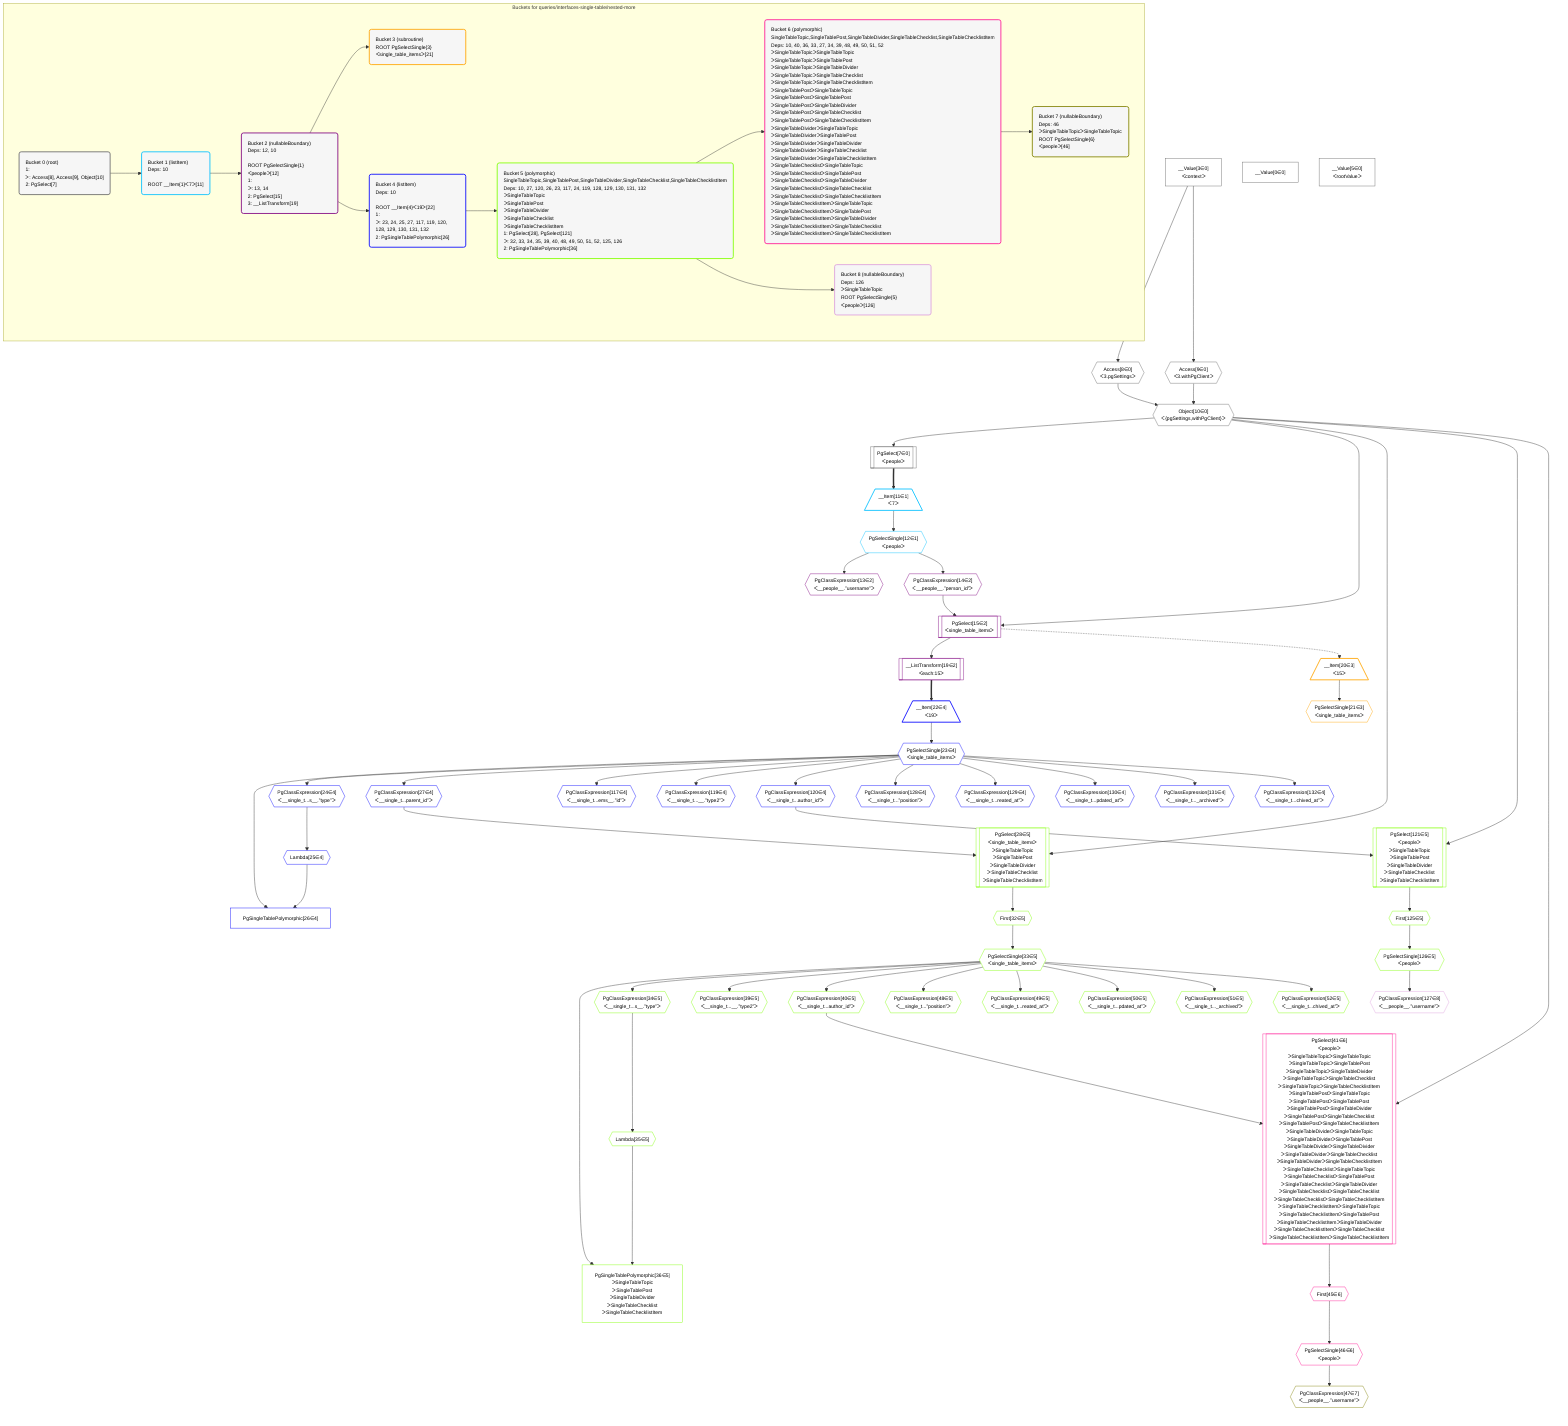 %%{init: {'themeVariables': { 'fontSize': '12px'}}}%%
graph TD
    classDef path fill:#eee,stroke:#000,color:#000
    classDef plan fill:#fff,stroke-width:1px,color:#000
    classDef itemplan fill:#fff,stroke-width:2px,color:#000
    classDef unbatchedplan fill:#dff,stroke-width:1px,color:#000
    classDef sideeffectplan fill:#fcc,stroke-width:2px,color:#000
    classDef bucket fill:#f6f6f6,color:#000,stroke-width:2px,text-align:left


    %% plan dependencies
    Object10{{"Object[10∈0]<br />ᐸ{pgSettings,withPgClient}ᐳ"}}:::plan
    Access8{{"Access[8∈0]<br />ᐸ3.pgSettingsᐳ"}}:::plan
    Access9{{"Access[9∈0]<br />ᐸ3.withPgClientᐳ"}}:::plan
    Access8 & Access9 --> Object10
    __Value3["__Value[3∈0]<br />ᐸcontextᐳ"]:::plan
    __Value3 --> Access8
    __Value3 --> Access9
    PgSelect7[["PgSelect[7∈0]<br />ᐸpeopleᐳ"]]:::plan
    Object10 --> PgSelect7
    __Value0["__Value[0∈0]"]:::plan
    __Value5["__Value[5∈0]<br />ᐸrootValueᐳ"]:::plan
    __Item11[/"__Item[11∈1]<br />ᐸ7ᐳ"\]:::itemplan
    PgSelect7 ==> __Item11
    PgSelectSingle12{{"PgSelectSingle[12∈1]<br />ᐸpeopleᐳ"}}:::plan
    __Item11 --> PgSelectSingle12
    PgSelect15[["PgSelect[15∈2]<br />ᐸsingle_table_itemsᐳ"]]:::plan
    PgClassExpression14{{"PgClassExpression[14∈2]<br />ᐸ__people__.”person_id”ᐳ"}}:::plan
    Object10 & PgClassExpression14 --> PgSelect15
    PgClassExpression13{{"PgClassExpression[13∈2]<br />ᐸ__people__.”username”ᐳ"}}:::plan
    PgSelectSingle12 --> PgClassExpression13
    PgSelectSingle12 --> PgClassExpression14
    __ListTransform19[["__ListTransform[19∈2]<br />ᐸeach:15ᐳ"]]:::plan
    PgSelect15 --> __ListTransform19
    PgSingleTablePolymorphic26["PgSingleTablePolymorphic[26∈4]"]:::plan
    Lambda25{{"Lambda[25∈4]"}}:::plan
    PgSelectSingle23{{"PgSelectSingle[23∈4]<br />ᐸsingle_table_itemsᐳ"}}:::plan
    Lambda25 & PgSelectSingle23 --> PgSingleTablePolymorphic26
    __Item22[/"__Item[22∈4]<br />ᐸ19ᐳ"\]:::itemplan
    __ListTransform19 ==> __Item22
    __Item22 --> PgSelectSingle23
    PgClassExpression24{{"PgClassExpression[24∈4]<br />ᐸ__single_t...s__.”type”ᐳ"}}:::plan
    PgSelectSingle23 --> PgClassExpression24
    PgClassExpression24 --> Lambda25
    PgClassExpression27{{"PgClassExpression[27∈4]<br />ᐸ__single_t...parent_id”ᐳ"}}:::plan
    PgSelectSingle23 --> PgClassExpression27
    PgClassExpression117{{"PgClassExpression[117∈4]<br />ᐸ__single_t...ems__.”id”ᐳ"}}:::plan
    PgSelectSingle23 --> PgClassExpression117
    PgClassExpression119{{"PgClassExpression[119∈4]<br />ᐸ__single_t...__.”type2”ᐳ"}}:::plan
    PgSelectSingle23 --> PgClassExpression119
    PgClassExpression120{{"PgClassExpression[120∈4]<br />ᐸ__single_t...author_id”ᐳ"}}:::plan
    PgSelectSingle23 --> PgClassExpression120
    PgClassExpression128{{"PgClassExpression[128∈4]<br />ᐸ__single_t...”position”ᐳ"}}:::plan
    PgSelectSingle23 --> PgClassExpression128
    PgClassExpression129{{"PgClassExpression[129∈4]<br />ᐸ__single_t...reated_at”ᐳ"}}:::plan
    PgSelectSingle23 --> PgClassExpression129
    PgClassExpression130{{"PgClassExpression[130∈4]<br />ᐸ__single_t...pdated_at”ᐳ"}}:::plan
    PgSelectSingle23 --> PgClassExpression130
    PgClassExpression131{{"PgClassExpression[131∈4]<br />ᐸ__single_t..._archived”ᐳ"}}:::plan
    PgSelectSingle23 --> PgClassExpression131
    PgClassExpression132{{"PgClassExpression[132∈4]<br />ᐸ__single_t...chived_at”ᐳ"}}:::plan
    PgSelectSingle23 --> PgClassExpression132
    __Item20[/"__Item[20∈3]<br />ᐸ15ᐳ"\]:::itemplan
    PgSelect15 -.-> __Item20
    PgSelectSingle21{{"PgSelectSingle[21∈3]<br />ᐸsingle_table_itemsᐳ"}}:::plan
    __Item20 --> PgSelectSingle21
    PgSelect28[["PgSelect[28∈5]<br />ᐸsingle_table_itemsᐳ<br />ᐳSingleTableTopic<br />ᐳSingleTablePost<br />ᐳSingleTableDivider<br />ᐳSingleTableChecklist<br />ᐳSingleTableChecklistItem"]]:::plan
    Object10 & PgClassExpression27 --> PgSelect28
    PgSingleTablePolymorphic36["PgSingleTablePolymorphic[36∈5]<br />ᐳSingleTableTopic<br />ᐳSingleTablePost<br />ᐳSingleTableDivider<br />ᐳSingleTableChecklist<br />ᐳSingleTableChecklistItem"]:::plan
    Lambda35{{"Lambda[35∈5]"}}:::plan
    PgSelectSingle33{{"PgSelectSingle[33∈5]<br />ᐸsingle_table_itemsᐳ"}}:::plan
    Lambda35 & PgSelectSingle33 --> PgSingleTablePolymorphic36
    PgSelect121[["PgSelect[121∈5]<br />ᐸpeopleᐳ<br />ᐳSingleTableTopic<br />ᐳSingleTablePost<br />ᐳSingleTableDivider<br />ᐳSingleTableChecklist<br />ᐳSingleTableChecklistItem"]]:::plan
    Object10 & PgClassExpression120 --> PgSelect121
    First32{{"First[32∈5]"}}:::plan
    PgSelect28 --> First32
    First32 --> PgSelectSingle33
    PgClassExpression34{{"PgClassExpression[34∈5]<br />ᐸ__single_t...s__.”type”ᐳ"}}:::plan
    PgSelectSingle33 --> PgClassExpression34
    PgClassExpression34 --> Lambda35
    PgClassExpression39{{"PgClassExpression[39∈5]<br />ᐸ__single_t...__.”type2”ᐳ"}}:::plan
    PgSelectSingle33 --> PgClassExpression39
    PgClassExpression40{{"PgClassExpression[40∈5]<br />ᐸ__single_t...author_id”ᐳ"}}:::plan
    PgSelectSingle33 --> PgClassExpression40
    PgClassExpression48{{"PgClassExpression[48∈5]<br />ᐸ__single_t...”position”ᐳ"}}:::plan
    PgSelectSingle33 --> PgClassExpression48
    PgClassExpression49{{"PgClassExpression[49∈5]<br />ᐸ__single_t...reated_at”ᐳ"}}:::plan
    PgSelectSingle33 --> PgClassExpression49
    PgClassExpression50{{"PgClassExpression[50∈5]<br />ᐸ__single_t...pdated_at”ᐳ"}}:::plan
    PgSelectSingle33 --> PgClassExpression50
    PgClassExpression51{{"PgClassExpression[51∈5]<br />ᐸ__single_t..._archived”ᐳ"}}:::plan
    PgSelectSingle33 --> PgClassExpression51
    PgClassExpression52{{"PgClassExpression[52∈5]<br />ᐸ__single_t...chived_at”ᐳ"}}:::plan
    PgSelectSingle33 --> PgClassExpression52
    First125{{"First[125∈5]"}}:::plan
    PgSelect121 --> First125
    PgSelectSingle126{{"PgSelectSingle[126∈5]<br />ᐸpeopleᐳ"}}:::plan
    First125 --> PgSelectSingle126
    PgClassExpression127{{"PgClassExpression[127∈8]<br />ᐸ__people__.”username”ᐳ"}}:::plan
    PgSelectSingle126 --> PgClassExpression127
    PgSelect41[["PgSelect[41∈6]<br />ᐸpeopleᐳ<br />ᐳSingleTableTopicᐳSingleTableTopic<br />ᐳSingleTableTopicᐳSingleTablePost<br />ᐳSingleTableTopicᐳSingleTableDivider<br />ᐳSingleTableTopicᐳSingleTableChecklist<br />ᐳSingleTableTopicᐳSingleTableChecklistItem<br />ᐳSingleTablePostᐳSingleTableTopic<br />ᐳSingleTablePostᐳSingleTablePost<br />ᐳSingleTablePostᐳSingleTableDivider<br />ᐳSingleTablePostᐳSingleTableChecklist<br />ᐳSingleTablePostᐳSingleTableChecklistItem<br />ᐳSingleTableDividerᐳSingleTableTopic<br />ᐳSingleTableDividerᐳSingleTablePost<br />ᐳSingleTableDividerᐳSingleTableDivider<br />ᐳSingleTableDividerᐳSingleTableChecklist<br />ᐳSingleTableDividerᐳSingleTableChecklistItem<br />ᐳSingleTableChecklistᐳSingleTableTopic<br />ᐳSingleTableChecklistᐳSingleTablePost<br />ᐳSingleTableChecklistᐳSingleTableDivider<br />ᐳSingleTableChecklistᐳSingleTableChecklist<br />ᐳSingleTableChecklistᐳSingleTableChecklistItem<br />ᐳSingleTableChecklistItemᐳSingleTableTopic<br />ᐳSingleTableChecklistItemᐳSingleTablePost<br />ᐳSingleTableChecklistItemᐳSingleTableDivider<br />ᐳSingleTableChecklistItemᐳSingleTableChecklist<br />ᐳSingleTableChecklistItemᐳSingleTableChecklistItem"]]:::plan
    Object10 & PgClassExpression40 --> PgSelect41
    First45{{"First[45∈6]"}}:::plan
    PgSelect41 --> First45
    PgSelectSingle46{{"PgSelectSingle[46∈6]<br />ᐸpeopleᐳ"}}:::plan
    First45 --> PgSelectSingle46
    PgClassExpression47{{"PgClassExpression[47∈7]<br />ᐸ__people__.”username”ᐳ"}}:::plan
    PgSelectSingle46 --> PgClassExpression47

    %% define steps

    subgraph "Buckets for queries/interfaces-single-table/nested-more"
    Bucket0("Bucket 0 (root)<br />1: <br />ᐳ: Access[8], Access[9], Object[10]<br />2: PgSelect[7]"):::bucket
    classDef bucket0 stroke:#696969
    class Bucket0,__Value0,__Value3,__Value5,PgSelect7,Access8,Access9,Object10 bucket0
    Bucket1("Bucket 1 (listItem)<br />Deps: 10<br /><br />ROOT __Item{1}ᐸ7ᐳ[11]"):::bucket
    classDef bucket1 stroke:#00bfff
    class Bucket1,__Item11,PgSelectSingle12 bucket1
    Bucket2("Bucket 2 (nullableBoundary)<br />Deps: 12, 10<br /><br />ROOT PgSelectSingle{1}ᐸpeopleᐳ[12]<br />1: <br />ᐳ: 13, 14<br />2: PgSelect[15]<br />3: __ListTransform[19]"):::bucket
    classDef bucket2 stroke:#7f007f
    class Bucket2,PgClassExpression13,PgClassExpression14,PgSelect15,__ListTransform19 bucket2
    Bucket3("Bucket 3 (subroutine)<br />ROOT PgSelectSingle{3}ᐸsingle_table_itemsᐳ[21]"):::bucket
    classDef bucket3 stroke:#ffa500
    class Bucket3,__Item20,PgSelectSingle21 bucket3
    Bucket4("Bucket 4 (listItem)<br />Deps: 10<br /><br />ROOT __Item{4}ᐸ19ᐳ[22]<br />1: <br />ᐳ: 23, 24, 25, 27, 117, 119, 120, 128, 129, 130, 131, 132<br />2: PgSingleTablePolymorphic[26]"):::bucket
    classDef bucket4 stroke:#0000ff
    class Bucket4,__Item22,PgSelectSingle23,PgClassExpression24,Lambda25,PgSingleTablePolymorphic26,PgClassExpression27,PgClassExpression117,PgClassExpression119,PgClassExpression120,PgClassExpression128,PgClassExpression129,PgClassExpression130,PgClassExpression131,PgClassExpression132 bucket4
    Bucket5("Bucket 5 (polymorphic)<br />SingleTableTopic,SingleTablePost,SingleTableDivider,SingleTableChecklist,SingleTableChecklistItem<br />Deps: 10, 27, 120, 26, 23, 117, 24, 119, 128, 129, 130, 131, 132<br />ᐳSingleTableTopic<br />ᐳSingleTablePost<br />ᐳSingleTableDivider<br />ᐳSingleTableChecklist<br />ᐳSingleTableChecklistItem<br />1: PgSelect[28], PgSelect[121]<br />ᐳ: 32, 33, 34, 35, 39, 40, 48, 49, 50, 51, 52, 125, 126<br />2: PgSingleTablePolymorphic[36]"):::bucket
    classDef bucket5 stroke:#7fff00
    class Bucket5,PgSelect28,First32,PgSelectSingle33,PgClassExpression34,Lambda35,PgSingleTablePolymorphic36,PgClassExpression39,PgClassExpression40,PgClassExpression48,PgClassExpression49,PgClassExpression50,PgClassExpression51,PgClassExpression52,PgSelect121,First125,PgSelectSingle126 bucket5
    Bucket6("Bucket 6 (polymorphic)<br />SingleTableTopic,SingleTablePost,SingleTableDivider,SingleTableChecklist,SingleTableChecklistItem<br />Deps: 10, 40, 36, 33, 27, 34, 39, 48, 49, 50, 51, 52<br />ᐳSingleTableTopicᐳSingleTableTopic<br />ᐳSingleTableTopicᐳSingleTablePost<br />ᐳSingleTableTopicᐳSingleTableDivider<br />ᐳSingleTableTopicᐳSingleTableChecklist<br />ᐳSingleTableTopicᐳSingleTableChecklistItem<br />ᐳSingleTablePostᐳSingleTableTopic<br />ᐳSingleTablePostᐳSingleTablePost<br />ᐳSingleTablePostᐳSingleTableDivider<br />ᐳSingleTablePostᐳSingleTableChecklist<br />ᐳSingleTablePostᐳSingleTableChecklistItem<br />ᐳSingleTableDividerᐳSingleTableTopic<br />ᐳSingleTableDividerᐳSingleTablePost<br />ᐳSingleTableDividerᐳSingleTableDivider<br />ᐳSingleTableDividerᐳSingleTableChecklist<br />ᐳSingleTableDividerᐳSingleTableChecklistItem<br />ᐳSingleTableChecklistᐳSingleTableTopic<br />ᐳSingleTableChecklistᐳSingleTablePost<br />ᐳSingleTableChecklistᐳSingleTableDivider<br />ᐳSingleTableChecklistᐳSingleTableChecklist<br />ᐳSingleTableChecklistᐳSingleTableChecklistItem<br />ᐳSingleTableChecklistItemᐳSingleTableTopic<br />ᐳSingleTableChecklistItemᐳSingleTablePost<br />ᐳSingleTableChecklistItemᐳSingleTableDivider<br />ᐳSingleTableChecklistItemᐳSingleTableChecklist<br />ᐳSingleTableChecklistItemᐳSingleTableChecklistItem"):::bucket
    classDef bucket6 stroke:#ff1493
    class Bucket6,PgSelect41,First45,PgSelectSingle46 bucket6
    Bucket7("Bucket 7 (nullableBoundary)<br />Deps: 46<br />ᐳSingleTableTopicᐳSingleTableTopic<br />ROOT PgSelectSingle{6}ᐸpeopleᐳ[46]"):::bucket
    classDef bucket7 stroke:#808000
    class Bucket7,PgClassExpression47 bucket7
    Bucket8("Bucket 8 (nullableBoundary)<br />Deps: 126<br />ᐳSingleTableTopic<br />ROOT PgSelectSingle{5}ᐸpeopleᐳ[126]"):::bucket
    classDef bucket8 stroke:#dda0dd
    class Bucket8,PgClassExpression127 bucket8
    Bucket0 --> Bucket1
    Bucket1 --> Bucket2
    Bucket2 --> Bucket3 & Bucket4
    Bucket4 --> Bucket5
    Bucket5 --> Bucket6 & Bucket8
    Bucket6 --> Bucket7
    end